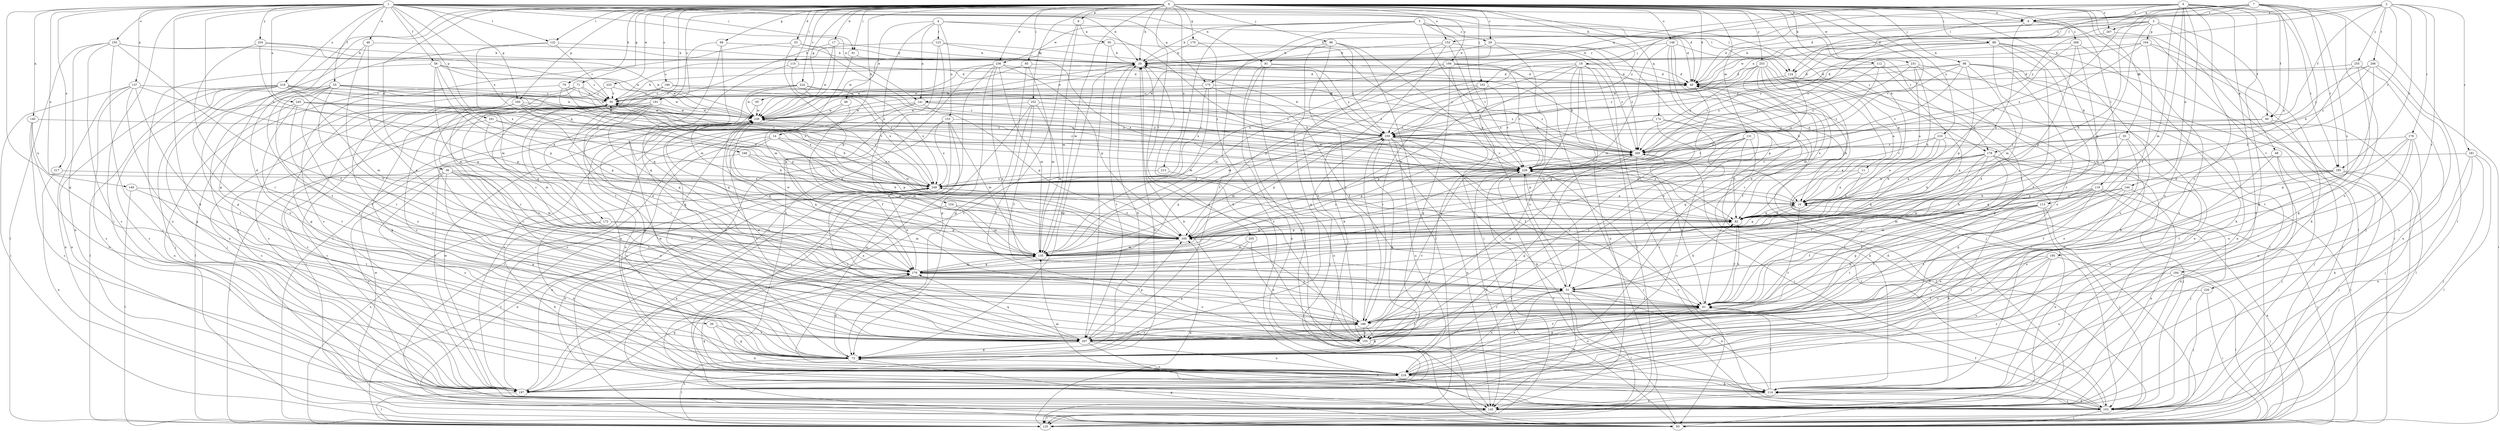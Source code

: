 strict digraph  {
0;
1;
2;
3;
4;
5;
6;
7;
8;
9;
10;
11;
14;
17;
18;
20;
29;
30;
33;
35;
36;
39;
40;
46;
48;
49;
50;
51;
55;
58;
60;
61;
65;
69;
71;
72;
79;
81;
82;
85;
88;
91;
93;
96;
98;
102;
103;
112;
113;
114;
115;
119;
122;
123;
124;
125;
131;
135;
137;
140;
141;
144;
145;
148;
149;
150;
152;
153;
154;
155;
160;
161;
164;
165;
170;
172;
174;
175;
176;
178;
179;
181;
184;
185;
186;
190;
191;
194;
195;
197;
205;
206;
207;
210;
213;
216;
217;
218;
224;
226;
228;
231;
233;
236;
238;
245;
246;
248;
252;
253;
254;
255;
259;
267;
268;
269;
0 -> 8  [label=a];
0 -> 9  [label=a];
0 -> 11  [label=b];
0 -> 14  [label=b];
0 -> 17  [label=b];
0 -> 18  [label=b];
0 -> 20  [label=b];
0 -> 29  [label=c];
0 -> 33  [label=d];
0 -> 35  [label=d];
0 -> 36  [label=d];
0 -> 39  [label=d];
0 -> 40  [label=d];
0 -> 65  [label=g];
0 -> 69  [label=g];
0 -> 71  [label=g];
0 -> 72  [label=g];
0 -> 79  [label=h];
0 -> 85  [label=i];
0 -> 88  [label=i];
0 -> 91  [label=i];
0 -> 96  [label=j];
0 -> 98  [label=j];
0 -> 102  [label=j];
0 -> 112  [label=k];
0 -> 113  [label=k];
0 -> 115  [label=l];
0 -> 119  [label=l];
0 -> 122  [label=l];
0 -> 131  [label=m];
0 -> 135  [label=m];
0 -> 148  [label=o];
0 -> 160  [label=p];
0 -> 170  [label=q];
0 -> 172  [label=q];
0 -> 174  [label=q];
0 -> 178  [label=r];
0 -> 190  [label=s];
0 -> 191  [label=s];
0 -> 194  [label=s];
0 -> 205  [label=t];
0 -> 210  [label=u];
0 -> 213  [label=u];
0 -> 224  [label=v];
0 -> 226  [label=v];
0 -> 228  [label=v];
0 -> 231  [label=w];
0 -> 233  [label=w];
0 -> 236  [label=w];
0 -> 252  [label=y];
0 -> 253  [label=y];
0 -> 267  [label=z];
1 -> 9  [label=a];
1 -> 20  [label=b];
1 -> 40  [label=d];
1 -> 46  [label=e];
1 -> 55  [label=f];
1 -> 58  [label=f];
1 -> 72  [label=g];
1 -> 81  [label=h];
1 -> 91  [label=i];
1 -> 93  [label=i];
1 -> 114  [label=k];
1 -> 122  [label=l];
1 -> 137  [label=n];
1 -> 140  [label=n];
1 -> 141  [label=n];
1 -> 149  [label=o];
1 -> 150  [label=o];
1 -> 152  [label=o];
1 -> 160  [label=p];
1 -> 161  [label=p];
1 -> 175  [label=q];
1 -> 178  [label=r];
1 -> 216  [label=u];
1 -> 217  [label=u];
1 -> 245  [label=x];
1 -> 246  [label=x];
1 -> 248  [label=x];
1 -> 254  [label=y];
2 -> 9  [label=a];
2 -> 40  [label=d];
2 -> 60  [label=f];
2 -> 178  [label=r];
2 -> 179  [label=r];
2 -> 181  [label=r];
2 -> 184  [label=r];
2 -> 185  [label=r];
2 -> 206  [label=t];
2 -> 255  [label=y];
2 -> 259  [label=y];
3 -> 48  [label=e];
3 -> 60  [label=f];
3 -> 81  [label=h];
3 -> 82  [label=h];
3 -> 141  [label=n];
3 -> 152  [label=o];
3 -> 164  [label=p];
3 -> 165  [label=p];
4 -> 49  [label=e];
4 -> 82  [label=h];
4 -> 123  [label=l];
4 -> 124  [label=l];
4 -> 141  [label=n];
4 -> 153  [label=o];
4 -> 154  [label=o];
5 -> 20  [label=b];
5 -> 29  [label=c];
5 -> 40  [label=d];
5 -> 82  [label=h];
5 -> 124  [label=l];
5 -> 207  [label=t];
5 -> 228  [label=v];
5 -> 236  [label=w];
5 -> 248  [label=x];
6 -> 9  [label=a];
6 -> 30  [label=c];
6 -> 60  [label=f];
6 -> 61  [label=f];
6 -> 114  [label=k];
6 -> 124  [label=l];
6 -> 135  [label=m];
6 -> 144  [label=n];
6 -> 145  [label=n];
6 -> 155  [label=o];
6 -> 175  [label=q];
6 -> 185  [label=r];
6 -> 218  [label=u];
6 -> 259  [label=y];
7 -> 9  [label=a];
7 -> 10  [label=a];
7 -> 40  [label=d];
7 -> 82  [label=h];
7 -> 124  [label=l];
7 -> 125  [label=l];
7 -> 185  [label=r];
7 -> 195  [label=s];
7 -> 218  [label=u];
7 -> 238  [label=w];
7 -> 248  [label=x];
7 -> 267  [label=z];
8 -> 50  [label=e];
8 -> 135  [label=m];
8 -> 197  [label=s];
9 -> 40  [label=d];
9 -> 82  [label=h];
9 -> 102  [label=j];
9 -> 197  [label=s];
9 -> 268  [label=z];
10 -> 82  [label=h];
10 -> 165  [label=p];
10 -> 207  [label=t];
10 -> 228  [label=v];
11 -> 10  [label=a];
11 -> 82  [label=h];
11 -> 248  [label=x];
14 -> 135  [label=m];
14 -> 165  [label=p];
14 -> 176  [label=q];
14 -> 207  [label=t];
14 -> 218  [label=u];
14 -> 269  [label=z];
17 -> 20  [label=b];
17 -> 72  [label=g];
17 -> 125  [label=l];
17 -> 238  [label=w];
18 -> 40  [label=d];
18 -> 51  [label=e];
18 -> 93  [label=i];
18 -> 125  [label=l];
18 -> 135  [label=m];
18 -> 145  [label=n];
18 -> 155  [label=o];
18 -> 165  [label=p];
18 -> 259  [label=y];
20 -> 40  [label=d];
20 -> 72  [label=g];
20 -> 155  [label=o];
20 -> 207  [label=t];
29 -> 20  [label=b];
29 -> 82  [label=h];
29 -> 228  [label=v];
29 -> 238  [label=w];
29 -> 269  [label=z];
30 -> 20  [label=b];
30 -> 40  [label=d];
30 -> 72  [label=g];
30 -> 238  [label=w];
33 -> 20  [label=b];
33 -> 165  [label=p];
33 -> 197  [label=s];
33 -> 228  [label=v];
35 -> 114  [label=k];
35 -> 155  [label=o];
35 -> 176  [label=q];
35 -> 269  [label=z];
36 -> 61  [label=f];
36 -> 72  [label=g];
36 -> 135  [label=m];
36 -> 155  [label=o];
36 -> 186  [label=r];
36 -> 197  [label=s];
36 -> 218  [label=u];
36 -> 248  [label=x];
39 -> 72  [label=g];
39 -> 114  [label=k];
39 -> 207  [label=t];
40 -> 30  [label=c];
40 -> 61  [label=f];
40 -> 82  [label=h];
40 -> 176  [label=q];
46 -> 20  [label=b];
46 -> 51  [label=e];
46 -> 61  [label=f];
46 -> 72  [label=g];
48 -> 103  [label=j];
48 -> 145  [label=n];
48 -> 218  [label=u];
48 -> 228  [label=v];
49 -> 61  [label=f];
49 -> 197  [label=s];
49 -> 238  [label=w];
50 -> 20  [label=b];
50 -> 207  [label=t];
50 -> 238  [label=w];
50 -> 269  [label=z];
51 -> 61  [label=f];
51 -> 82  [label=h];
51 -> 125  [label=l];
51 -> 145  [label=n];
51 -> 186  [label=r];
51 -> 218  [label=u];
51 -> 228  [label=v];
55 -> 30  [label=c];
55 -> 103  [label=j];
55 -> 155  [label=o];
55 -> 186  [label=r];
55 -> 207  [label=t];
55 -> 218  [label=u];
55 -> 228  [label=v];
55 -> 238  [label=w];
55 -> 269  [label=z];
58 -> 30  [label=c];
58 -> 40  [label=d];
58 -> 82  [label=h];
58 -> 135  [label=m];
58 -> 165  [label=p];
58 -> 218  [label=u];
58 -> 238  [label=w];
60 -> 103  [label=j];
60 -> 125  [label=l];
60 -> 248  [label=x];
60 -> 259  [label=y];
61 -> 72  [label=g];
61 -> 82  [label=h];
61 -> 186  [label=r];
61 -> 218  [label=u];
61 -> 269  [label=z];
65 -> 176  [label=q];
65 -> 238  [label=w];
69 -> 20  [label=b];
69 -> 135  [label=m];
69 -> 176  [label=q];
69 -> 207  [label=t];
71 -> 30  [label=c];
71 -> 72  [label=g];
71 -> 82  [label=h];
71 -> 197  [label=s];
71 -> 207  [label=t];
71 -> 228  [label=v];
72 -> 20  [label=b];
72 -> 30  [label=c];
72 -> 125  [label=l];
72 -> 176  [label=q];
72 -> 218  [label=u];
72 -> 238  [label=w];
79 -> 30  [label=c];
79 -> 125  [label=l];
79 -> 165  [label=p];
79 -> 248  [label=x];
81 -> 40  [label=d];
81 -> 93  [label=i];
81 -> 114  [label=k];
81 -> 145  [label=n];
81 -> 259  [label=y];
82 -> 10  [label=a];
82 -> 30  [label=c];
82 -> 61  [label=f];
82 -> 165  [label=p];
82 -> 259  [label=y];
85 -> 40  [label=d];
85 -> 72  [label=g];
85 -> 135  [label=m];
85 -> 238  [label=w];
88 -> 20  [label=b];
88 -> 61  [label=f];
88 -> 93  [label=i];
88 -> 135  [label=m];
88 -> 186  [label=r];
88 -> 218  [label=u];
88 -> 228  [label=v];
88 -> 259  [label=y];
91 -> 10  [label=a];
91 -> 135  [label=m];
93 -> 10  [label=a];
93 -> 40  [label=d];
93 -> 72  [label=g];
93 -> 228  [label=v];
93 -> 238  [label=w];
96 -> 20  [label=b];
96 -> 72  [label=g];
96 -> 93  [label=i];
96 -> 125  [label=l];
96 -> 186  [label=r];
96 -> 259  [label=y];
98 -> 40  [label=d];
98 -> 51  [label=e];
98 -> 125  [label=l];
98 -> 145  [label=n];
98 -> 155  [label=o];
98 -> 165  [label=p];
98 -> 228  [label=v];
98 -> 238  [label=w];
98 -> 269  [label=z];
102 -> 30  [label=c];
102 -> 135  [label=m];
102 -> 155  [label=o];
102 -> 186  [label=r];
102 -> 228  [label=v];
103 -> 30  [label=c];
103 -> 61  [label=f];
103 -> 93  [label=i];
103 -> 114  [label=k];
103 -> 176  [label=q];
103 -> 228  [label=v];
103 -> 248  [label=x];
103 -> 269  [label=z];
112 -> 40  [label=d];
112 -> 61  [label=f];
112 -> 176  [label=q];
112 -> 228  [label=v];
112 -> 269  [label=z];
113 -> 61  [label=f];
113 -> 82  [label=h];
113 -> 103  [label=j];
113 -> 114  [label=k];
113 -> 135  [label=m];
113 -> 145  [label=n];
113 -> 207  [label=t];
114 -> 51  [label=e];
114 -> 61  [label=f];
114 -> 103  [label=j];
114 -> 135  [label=m];
114 -> 145  [label=n];
115 -> 40  [label=d];
115 -> 176  [label=q];
115 -> 248  [label=x];
119 -> 10  [label=a];
119 -> 61  [label=f];
119 -> 82  [label=h];
119 -> 93  [label=i];
119 -> 103  [label=j];
119 -> 165  [label=p];
119 -> 207  [label=t];
119 -> 218  [label=u];
122 -> 20  [label=b];
122 -> 30  [label=c];
122 -> 135  [label=m];
122 -> 207  [label=t];
123 -> 20  [label=b];
123 -> 30  [label=c];
123 -> 176  [label=q];
123 -> 218  [label=u];
123 -> 259  [label=y];
124 -> 72  [label=g];
124 -> 114  [label=k];
124 -> 248  [label=x];
124 -> 259  [label=y];
125 -> 165  [label=p];
125 -> 248  [label=x];
131 -> 82  [label=h];
131 -> 125  [label=l];
131 -> 165  [label=p];
131 -> 186  [label=r];
131 -> 228  [label=v];
131 -> 269  [label=z];
135 -> 176  [label=q];
135 -> 238  [label=w];
135 -> 269  [label=z];
137 -> 30  [label=c];
137 -> 72  [label=g];
137 -> 93  [label=i];
137 -> 145  [label=n];
137 -> 165  [label=p];
137 -> 197  [label=s];
137 -> 207  [label=t];
140 -> 197  [label=s];
140 -> 218  [label=u];
140 -> 248  [label=x];
140 -> 259  [label=y];
141 -> 93  [label=i];
141 -> 165  [label=p];
141 -> 197  [label=s];
141 -> 238  [label=w];
141 -> 259  [label=y];
141 -> 269  [label=z];
144 -> 10  [label=a];
144 -> 135  [label=m];
144 -> 145  [label=n];
144 -> 197  [label=s];
144 -> 207  [label=t];
145 -> 125  [label=l];
145 -> 248  [label=x];
148 -> 10  [label=a];
148 -> 20  [label=b];
148 -> 72  [label=g];
148 -> 103  [label=j];
148 -> 135  [label=m];
148 -> 155  [label=o];
149 -> 10  [label=a];
149 -> 125  [label=l];
149 -> 207  [label=t];
150 -> 20  [label=b];
150 -> 61  [label=f];
150 -> 103  [label=j];
150 -> 125  [label=l];
150 -> 145  [label=n];
150 -> 197  [label=s];
150 -> 238  [label=w];
152 -> 10  [label=a];
152 -> 20  [label=b];
152 -> 114  [label=k];
152 -> 155  [label=o];
152 -> 228  [label=v];
153 -> 103  [label=j];
153 -> 125  [label=l];
153 -> 135  [label=m];
153 -> 218  [label=u];
153 -> 248  [label=x];
153 -> 259  [label=y];
154 -> 82  [label=h];
154 -> 135  [label=m];
154 -> 145  [label=n];
155 -> 20  [label=b];
155 -> 61  [label=f];
155 -> 93  [label=i];
155 -> 238  [label=w];
160 -> 155  [label=o];
160 -> 165  [label=p];
160 -> 218  [label=u];
160 -> 228  [label=v];
160 -> 238  [label=w];
160 -> 248  [label=x];
161 -> 82  [label=h];
161 -> 135  [label=m];
161 -> 197  [label=s];
161 -> 259  [label=y];
164 -> 20  [label=b];
164 -> 61  [label=f];
164 -> 103  [label=j];
164 -> 114  [label=k];
164 -> 228  [label=v];
164 -> 259  [label=y];
165 -> 30  [label=c];
165 -> 82  [label=h];
165 -> 135  [label=m];
165 -> 238  [label=w];
165 -> 248  [label=x];
170 -> 10  [label=a];
170 -> 20  [label=b];
170 -> 197  [label=s];
172 -> 114  [label=k];
172 -> 135  [label=m];
172 -> 165  [label=p];
172 -> 218  [label=u];
174 -> 114  [label=k];
174 -> 155  [label=o];
174 -> 165  [label=p];
174 -> 197  [label=s];
174 -> 259  [label=y];
175 -> 30  [label=c];
175 -> 61  [label=f];
175 -> 135  [label=m];
175 -> 248  [label=x];
175 -> 269  [label=z];
176 -> 30  [label=c];
176 -> 51  [label=e];
176 -> 135  [label=m];
176 -> 155  [label=o];
176 -> 197  [label=s];
176 -> 248  [label=x];
178 -> 10  [label=a];
178 -> 61  [label=f];
178 -> 72  [label=g];
178 -> 82  [label=h];
178 -> 93  [label=i];
178 -> 103  [label=j];
178 -> 207  [label=t];
178 -> 228  [label=v];
178 -> 248  [label=x];
179 -> 103  [label=j];
179 -> 155  [label=o];
179 -> 165  [label=p];
179 -> 207  [label=t];
179 -> 218  [label=u];
179 -> 269  [label=z];
181 -> 103  [label=j];
181 -> 114  [label=k];
181 -> 125  [label=l];
181 -> 145  [label=n];
181 -> 228  [label=v];
184 -> 51  [label=e];
184 -> 93  [label=i];
184 -> 218  [label=u];
185 -> 61  [label=f];
185 -> 82  [label=h];
185 -> 103  [label=j];
185 -> 125  [label=l];
185 -> 186  [label=r];
185 -> 248  [label=x];
186 -> 30  [label=c];
186 -> 72  [label=g];
186 -> 155  [label=o];
186 -> 165  [label=p];
186 -> 207  [label=t];
186 -> 259  [label=y];
186 -> 269  [label=z];
190 -> 30  [label=c];
190 -> 176  [label=q];
190 -> 248  [label=x];
190 -> 269  [label=z];
191 -> 51  [label=e];
191 -> 72  [label=g];
191 -> 93  [label=i];
191 -> 176  [label=q];
191 -> 218  [label=u];
191 -> 238  [label=w];
194 -> 40  [label=d];
194 -> 51  [label=e];
194 -> 72  [label=g];
194 -> 125  [label=l];
194 -> 135  [label=m];
194 -> 228  [label=v];
194 -> 238  [label=w];
194 -> 248  [label=x];
195 -> 93  [label=i];
195 -> 155  [label=o];
195 -> 176  [label=q];
195 -> 186  [label=r];
195 -> 197  [label=s];
195 -> 218  [label=u];
197 -> 20  [label=b];
197 -> 30  [label=c];
197 -> 125  [label=l];
197 -> 176  [label=q];
197 -> 238  [label=w];
197 -> 248  [label=x];
197 -> 259  [label=y];
205 -> 72  [label=g];
205 -> 135  [label=m];
205 -> 155  [label=o];
206 -> 40  [label=d];
206 -> 93  [label=i];
206 -> 197  [label=s];
206 -> 207  [label=t];
206 -> 259  [label=y];
206 -> 269  [label=z];
207 -> 30  [label=c];
207 -> 61  [label=f];
207 -> 72  [label=g];
207 -> 145  [label=n];
207 -> 165  [label=p];
207 -> 176  [label=q];
207 -> 186  [label=r];
207 -> 218  [label=u];
207 -> 228  [label=v];
207 -> 238  [label=w];
210 -> 10  [label=a];
210 -> 72  [label=g];
210 -> 82  [label=h];
210 -> 176  [label=q];
210 -> 228  [label=v];
210 -> 269  [label=z];
213 -> 155  [label=o];
213 -> 248  [label=x];
216 -> 30  [label=c];
216 -> 103  [label=j];
216 -> 125  [label=l];
216 -> 135  [label=m];
216 -> 145  [label=n];
216 -> 155  [label=o];
216 -> 165  [label=p];
216 -> 197  [label=s];
216 -> 228  [label=v];
216 -> 238  [label=w];
217 -> 145  [label=n];
217 -> 248  [label=x];
218 -> 20  [label=b];
218 -> 40  [label=d];
218 -> 51  [label=e];
218 -> 114  [label=k];
218 -> 197  [label=s];
224 -> 30  [label=c];
224 -> 207  [label=t];
224 -> 228  [label=v];
224 -> 238  [label=w];
224 -> 248  [label=x];
224 -> 269  [label=z];
226 -> 61  [label=f];
226 -> 93  [label=i];
226 -> 103  [label=j];
228 -> 30  [label=c];
228 -> 103  [label=j];
228 -> 125  [label=l];
228 -> 145  [label=n];
228 -> 238  [label=w];
228 -> 248  [label=x];
231 -> 10  [label=a];
231 -> 40  [label=d];
231 -> 82  [label=h];
231 -> 125  [label=l];
231 -> 145  [label=n];
231 -> 269  [label=z];
233 -> 30  [label=c];
233 -> 186  [label=r];
233 -> 238  [label=w];
236 -> 40  [label=d];
236 -> 51  [label=e];
236 -> 72  [label=g];
236 -> 93  [label=i];
236 -> 135  [label=m];
236 -> 165  [label=p];
236 -> 197  [label=s];
236 -> 238  [label=w];
238 -> 20  [label=b];
238 -> 176  [label=q];
238 -> 197  [label=s];
238 -> 218  [label=u];
238 -> 259  [label=y];
245 -> 61  [label=f];
245 -> 145  [label=n];
245 -> 207  [label=t];
245 -> 238  [label=w];
245 -> 248  [label=x];
245 -> 269  [label=z];
246 -> 82  [label=h];
246 -> 125  [label=l];
246 -> 165  [label=p];
246 -> 228  [label=v];
248 -> 10  [label=a];
248 -> 30  [label=c];
248 -> 125  [label=l];
248 -> 207  [label=t];
252 -> 61  [label=f];
252 -> 135  [label=m];
252 -> 145  [label=n];
252 -> 186  [label=r];
252 -> 228  [label=v];
252 -> 238  [label=w];
252 -> 259  [label=y];
253 -> 10  [label=a];
253 -> 40  [label=d];
253 -> 51  [label=e];
253 -> 103  [label=j];
253 -> 125  [label=l];
253 -> 135  [label=m];
253 -> 165  [label=p];
253 -> 248  [label=x];
253 -> 269  [label=z];
254 -> 20  [label=b];
254 -> 186  [label=r];
254 -> 238  [label=w];
254 -> 248  [label=x];
255 -> 40  [label=d];
255 -> 51  [label=e];
255 -> 72  [label=g];
255 -> 145  [label=n];
259 -> 20  [label=b];
259 -> 61  [label=f];
259 -> 72  [label=g];
259 -> 114  [label=k];
259 -> 135  [label=m];
259 -> 145  [label=n];
259 -> 165  [label=p];
259 -> 176  [label=q];
259 -> 218  [label=u];
259 -> 228  [label=v];
259 -> 269  [label=z];
267 -> 125  [label=l];
267 -> 269  [label=z];
268 -> 10  [label=a];
268 -> 20  [label=b];
268 -> 114  [label=k];
268 -> 165  [label=p];
268 -> 176  [label=q];
269 -> 20  [label=b];
269 -> 72  [label=g];
269 -> 103  [label=j];
269 -> 165  [label=p];
269 -> 228  [label=v];
}
